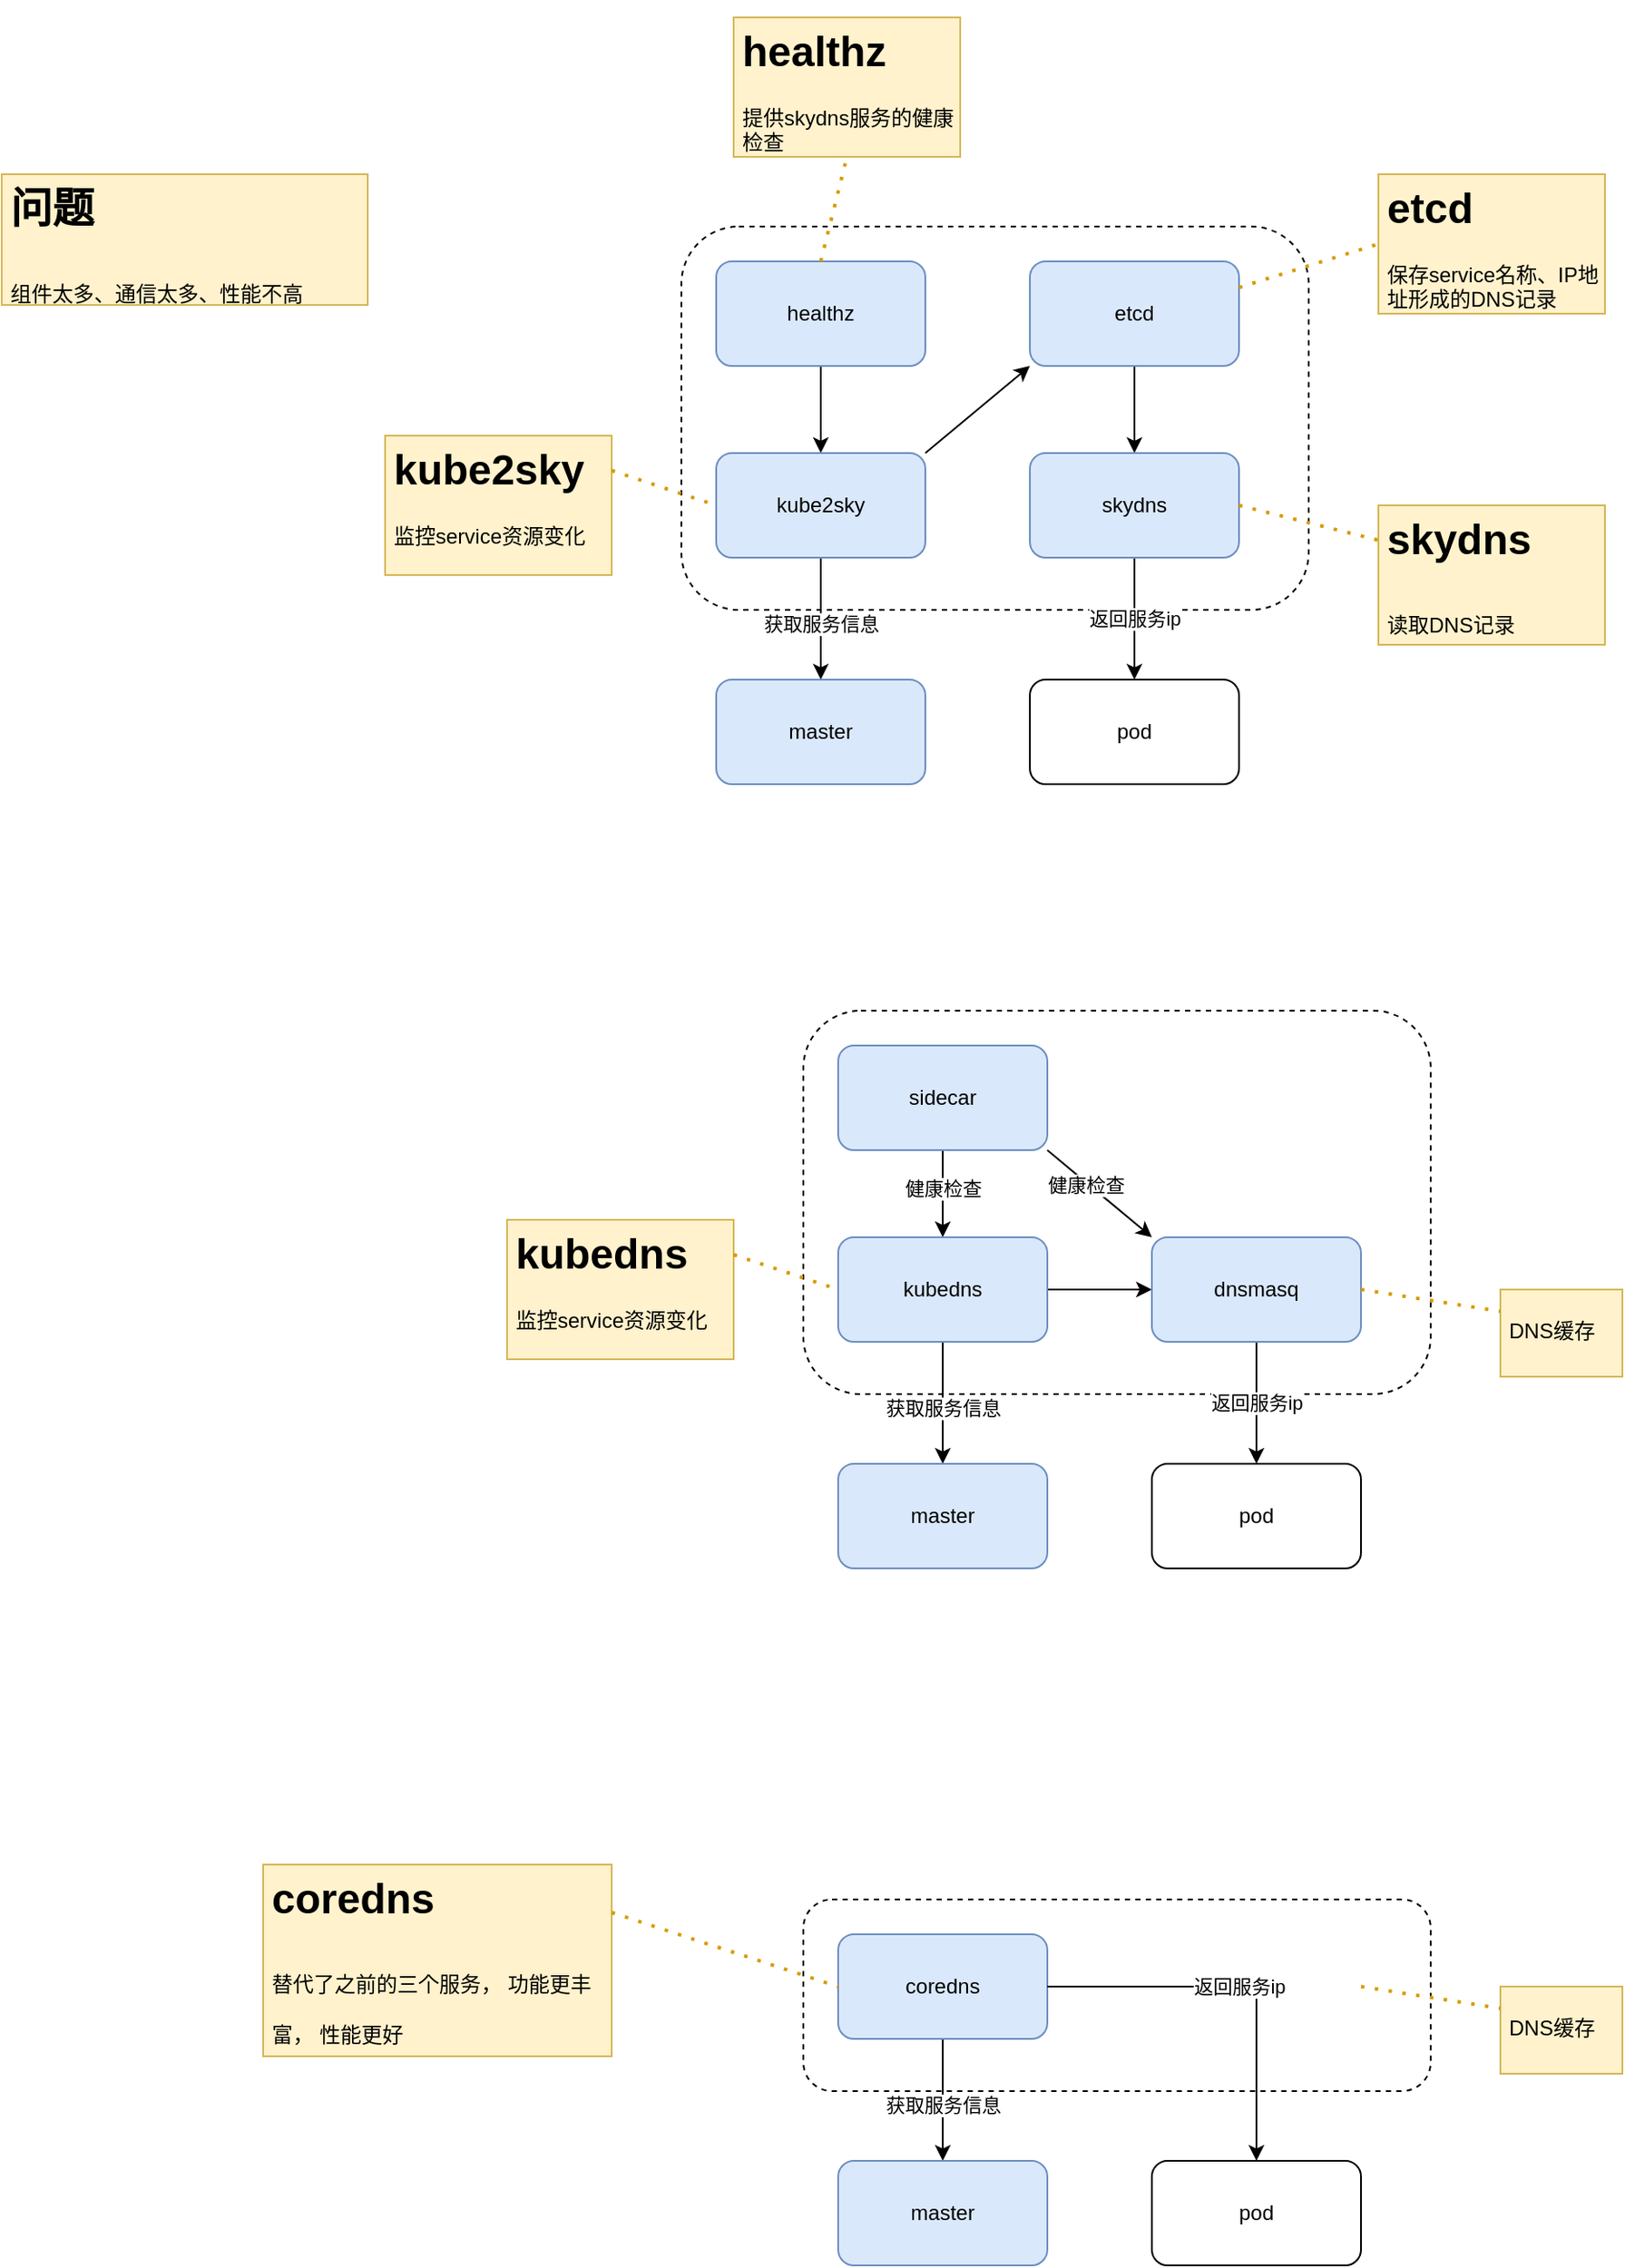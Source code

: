 <mxfile version="22.1.21" type="github">
  <diagram name="第 1 页" id="VcTGC_0ALSRAaAG4vHXl">
    <mxGraphModel dx="2261" dy="786" grid="1" gridSize="10" guides="1" tooltips="1" connect="1" arrows="1" fold="1" page="1" pageScale="1" pageWidth="827" pageHeight="1169" math="0" shadow="0">
      <root>
        <mxCell id="0" />
        <mxCell id="1" parent="0" />
        <mxCell id="FDSydZNx9eT348Bdh0g4-5" value="" style="rounded=1;whiteSpace=wrap;html=1;dashed=1;" vertex="1" parent="1">
          <mxGeometry x="140" y="190" width="360" height="220" as="geometry" />
        </mxCell>
        <mxCell id="FDSydZNx9eT348Bdh0g4-11" style="edgeStyle=orthogonalEdgeStyle;rounded=0;orthogonalLoop=1;jettySize=auto;html=1;exitX=0.5;exitY=1;exitDx=0;exitDy=0;entryX=0.5;entryY=0;entryDx=0;entryDy=0;" edge="1" parent="1" source="FDSydZNx9eT348Bdh0g4-1" target="FDSydZNx9eT348Bdh0g4-3">
          <mxGeometry relative="1" as="geometry" />
        </mxCell>
        <mxCell id="FDSydZNx9eT348Bdh0g4-1" value="healthz" style="rounded=1;whiteSpace=wrap;html=1;fillColor=#dae8fc;strokeColor=#6c8ebf;" vertex="1" parent="1">
          <mxGeometry x="160" y="210" width="120" height="60" as="geometry" />
        </mxCell>
        <mxCell id="FDSydZNx9eT348Bdh0g4-9" style="edgeStyle=orthogonalEdgeStyle;rounded=0;orthogonalLoop=1;jettySize=auto;html=1;exitX=0.5;exitY=1;exitDx=0;exitDy=0;entryX=0.5;entryY=0;entryDx=0;entryDy=0;" edge="1" parent="1" source="FDSydZNx9eT348Bdh0g4-2" target="FDSydZNx9eT348Bdh0g4-4">
          <mxGeometry relative="1" as="geometry" />
        </mxCell>
        <mxCell id="FDSydZNx9eT348Bdh0g4-2" value="etcd" style="rounded=1;whiteSpace=wrap;html=1;fillColor=#dae8fc;strokeColor=#6c8ebf;" vertex="1" parent="1">
          <mxGeometry x="340" y="210" width="120" height="60" as="geometry" />
        </mxCell>
        <mxCell id="FDSydZNx9eT348Bdh0g4-10" style="rounded=0;orthogonalLoop=1;jettySize=auto;html=1;exitX=1;exitY=0;exitDx=0;exitDy=0;entryX=0;entryY=1;entryDx=0;entryDy=0;" edge="1" parent="1" source="FDSydZNx9eT348Bdh0g4-3" target="FDSydZNx9eT348Bdh0g4-2">
          <mxGeometry relative="1" as="geometry" />
        </mxCell>
        <mxCell id="FDSydZNx9eT348Bdh0g4-21" style="edgeStyle=orthogonalEdgeStyle;rounded=0;orthogonalLoop=1;jettySize=auto;html=1;exitX=0.5;exitY=1;exitDx=0;exitDy=0;entryX=0.5;entryY=0;entryDx=0;entryDy=0;" edge="1" parent="1" source="FDSydZNx9eT348Bdh0g4-3" target="FDSydZNx9eT348Bdh0g4-19">
          <mxGeometry relative="1" as="geometry" />
        </mxCell>
        <mxCell id="FDSydZNx9eT348Bdh0g4-22" value="获取服务信息" style="edgeLabel;html=1;align=center;verticalAlign=middle;resizable=0;points=[];" vertex="1" connectable="0" parent="FDSydZNx9eT348Bdh0g4-21">
          <mxGeometry x="0.086" relative="1" as="geometry">
            <mxPoint as="offset" />
          </mxGeometry>
        </mxCell>
        <mxCell id="FDSydZNx9eT348Bdh0g4-3" value="kube2sky" style="rounded=1;whiteSpace=wrap;html=1;fillColor=#dae8fc;strokeColor=#6c8ebf;" vertex="1" parent="1">
          <mxGeometry x="160" y="320" width="120" height="60" as="geometry" />
        </mxCell>
        <mxCell id="FDSydZNx9eT348Bdh0g4-13" value="返回服务ip" style="edgeStyle=orthogonalEdgeStyle;rounded=0;orthogonalLoop=1;jettySize=auto;html=1;exitX=0.5;exitY=1;exitDx=0;exitDy=0;entryX=0.5;entryY=0;entryDx=0;entryDy=0;" edge="1" parent="1" source="FDSydZNx9eT348Bdh0g4-4" target="FDSydZNx9eT348Bdh0g4-12">
          <mxGeometry relative="1" as="geometry" />
        </mxCell>
        <mxCell id="FDSydZNx9eT348Bdh0g4-4" value="skydns" style="rounded=1;whiteSpace=wrap;html=1;fillColor=#dae8fc;strokeColor=#6c8ebf;" vertex="1" parent="1">
          <mxGeometry x="340" y="320" width="120" height="60" as="geometry" />
        </mxCell>
        <mxCell id="FDSydZNx9eT348Bdh0g4-6" value="&lt;h1&gt;kube2sky&lt;/h1&gt;&lt;p&gt;监控service资源变化&lt;/p&gt;" style="text;html=1;strokeColor=#d6b656;fillColor=#fff2cc;spacing=5;spacingTop=-20;whiteSpace=wrap;overflow=hidden;rounded=0;" vertex="1" parent="1">
          <mxGeometry x="-30" y="310" width="130" height="80" as="geometry" />
        </mxCell>
        <mxCell id="FDSydZNx9eT348Bdh0g4-7" value="&lt;h1&gt;skydns&lt;/h1&gt;&lt;h1&gt;&lt;span style=&quot;font-size: 12px; font-weight: 400;&quot;&gt;读取DNS记录&lt;/span&gt;&lt;/h1&gt;" style="text;html=1;strokeColor=#d6b656;fillColor=#fff2cc;spacing=5;spacingTop=-20;whiteSpace=wrap;overflow=hidden;rounded=0;" vertex="1" parent="1">
          <mxGeometry x="540" y="350" width="130" height="80" as="geometry" />
        </mxCell>
        <mxCell id="FDSydZNx9eT348Bdh0g4-8" value="&lt;h1&gt;etcd&lt;/h1&gt;&lt;p&gt;保存service名称、IP地址形成的DNS记录&lt;/p&gt;" style="text;html=1;strokeColor=#d6b656;fillColor=#fff2cc;spacing=5;spacingTop=-20;whiteSpace=wrap;overflow=hidden;rounded=0;" vertex="1" parent="1">
          <mxGeometry x="540" y="160" width="130" height="80" as="geometry" />
        </mxCell>
        <mxCell id="FDSydZNx9eT348Bdh0g4-12" value="pod" style="rounded=1;whiteSpace=wrap;html=1;" vertex="1" parent="1">
          <mxGeometry x="340" y="450" width="120" height="60" as="geometry" />
        </mxCell>
        <mxCell id="FDSydZNx9eT348Bdh0g4-14" value="&lt;h1&gt;healthz&lt;/h1&gt;&lt;p&gt;提供skydns服务的健康检查&lt;/p&gt;" style="text;html=1;strokeColor=#d6b656;fillColor=#fff2cc;spacing=5;spacingTop=-20;whiteSpace=wrap;overflow=hidden;rounded=0;" vertex="1" parent="1">
          <mxGeometry x="170" y="70" width="130" height="80" as="geometry" />
        </mxCell>
        <mxCell id="FDSydZNx9eT348Bdh0g4-15" value="" style="endArrow=none;dashed=1;html=1;dashPattern=1 3;strokeWidth=2;rounded=0;exitX=0.5;exitY=0;exitDx=0;exitDy=0;entryX=0.5;entryY=1;entryDx=0;entryDy=0;fillColor=#ffe6cc;strokeColor=#d79b00;" edge="1" parent="1" source="FDSydZNx9eT348Bdh0g4-1" target="FDSydZNx9eT348Bdh0g4-14">
          <mxGeometry width="50" height="50" relative="1" as="geometry">
            <mxPoint x="190" y="200" as="sourcePoint" />
            <mxPoint x="240" y="150" as="targetPoint" />
          </mxGeometry>
        </mxCell>
        <mxCell id="FDSydZNx9eT348Bdh0g4-16" value="" style="endArrow=none;dashed=1;html=1;dashPattern=1 3;strokeWidth=2;rounded=0;exitX=1;exitY=0.25;exitDx=0;exitDy=0;entryX=0;entryY=0.5;entryDx=0;entryDy=0;fillColor=#ffe6cc;strokeColor=#d79b00;" edge="1" parent="1" source="FDSydZNx9eT348Bdh0g4-6" target="FDSydZNx9eT348Bdh0g4-3">
          <mxGeometry width="50" height="50" relative="1" as="geometry">
            <mxPoint x="100" y="390" as="sourcePoint" />
            <mxPoint x="115" y="330" as="targetPoint" />
          </mxGeometry>
        </mxCell>
        <mxCell id="FDSydZNx9eT348Bdh0g4-17" value="" style="endArrow=none;dashed=1;html=1;dashPattern=1 3;strokeWidth=2;rounded=0;exitX=1;exitY=0.5;exitDx=0;exitDy=0;entryX=0;entryY=0.25;entryDx=0;entryDy=0;fillColor=#ffe6cc;strokeColor=#d79b00;" edge="1" parent="1" source="FDSydZNx9eT348Bdh0g4-4" target="FDSydZNx9eT348Bdh0g4-7">
          <mxGeometry width="50" height="50" relative="1" as="geometry">
            <mxPoint x="520" y="430" as="sourcePoint" />
            <mxPoint x="535" y="370" as="targetPoint" />
          </mxGeometry>
        </mxCell>
        <mxCell id="FDSydZNx9eT348Bdh0g4-18" value="" style="endArrow=none;dashed=1;html=1;dashPattern=1 3;strokeWidth=2;rounded=0;exitX=1;exitY=0.25;exitDx=0;exitDy=0;entryX=0.5;entryY=1;entryDx=0;entryDy=0;fillColor=#ffe6cc;strokeColor=#d79b00;" edge="1" parent="1" source="FDSydZNx9eT348Bdh0g4-2">
          <mxGeometry width="50" height="50" relative="1" as="geometry">
            <mxPoint x="525" y="260" as="sourcePoint" />
            <mxPoint x="540" y="200" as="targetPoint" />
          </mxGeometry>
        </mxCell>
        <mxCell id="FDSydZNx9eT348Bdh0g4-19" value="master" style="rounded=1;whiteSpace=wrap;html=1;fillColor=#dae8fc;strokeColor=#6c8ebf;" vertex="1" parent="1">
          <mxGeometry x="160" y="450" width="120" height="60" as="geometry" />
        </mxCell>
        <mxCell id="FDSydZNx9eT348Bdh0g4-23" value="&lt;h1&gt;&lt;span style=&quot;background-color: initial;&quot;&gt;问题&lt;/span&gt;&lt;/h1&gt;&lt;h1&gt;&lt;span style=&quot;font-size: 12px; font-weight: 400;&quot;&gt;组件太多、通信太多、性能不高&lt;/span&gt;&lt;/h1&gt;" style="text;html=1;strokeColor=#d6b656;fillColor=#fff2cc;spacing=5;spacingTop=-20;whiteSpace=wrap;overflow=hidden;rounded=0;" vertex="1" parent="1">
          <mxGeometry x="-250" y="160" width="210" height="75" as="geometry" />
        </mxCell>
        <mxCell id="FDSydZNx9eT348Bdh0g4-24" value="" style="rounded=1;whiteSpace=wrap;html=1;dashed=1;" vertex="1" parent="1">
          <mxGeometry x="210" y="640" width="360" height="220" as="geometry" />
        </mxCell>
        <mxCell id="FDSydZNx9eT348Bdh0g4-25" style="edgeStyle=orthogonalEdgeStyle;rounded=0;orthogonalLoop=1;jettySize=auto;html=1;exitX=0.5;exitY=1;exitDx=0;exitDy=0;entryX=0.5;entryY=0;entryDx=0;entryDy=0;" edge="1" parent="1" source="FDSydZNx9eT348Bdh0g4-26" target="FDSydZNx9eT348Bdh0g4-32">
          <mxGeometry relative="1" as="geometry" />
        </mxCell>
        <mxCell id="FDSydZNx9eT348Bdh0g4-48" value="健康检查" style="edgeLabel;html=1;align=center;verticalAlign=middle;resizable=0;points=[];" vertex="1" connectable="0" parent="FDSydZNx9eT348Bdh0g4-25">
          <mxGeometry x="-0.12" relative="1" as="geometry">
            <mxPoint as="offset" />
          </mxGeometry>
        </mxCell>
        <mxCell id="FDSydZNx9eT348Bdh0g4-46" style="rounded=0;orthogonalLoop=1;jettySize=auto;html=1;exitX=1;exitY=1;exitDx=0;exitDy=0;entryX=0;entryY=0;entryDx=0;entryDy=0;" edge="1" parent="1" source="FDSydZNx9eT348Bdh0g4-26" target="FDSydZNx9eT348Bdh0g4-34">
          <mxGeometry relative="1" as="geometry" />
        </mxCell>
        <mxCell id="FDSydZNx9eT348Bdh0g4-47" value="健康检查" style="edgeLabel;html=1;align=center;verticalAlign=middle;resizable=0;points=[];" vertex="1" connectable="0" parent="FDSydZNx9eT348Bdh0g4-46">
          <mxGeometry x="-0.256" y="-1" relative="1" as="geometry">
            <mxPoint as="offset" />
          </mxGeometry>
        </mxCell>
        <mxCell id="FDSydZNx9eT348Bdh0g4-26" value="sidecar" style="rounded=1;whiteSpace=wrap;html=1;fillColor=#dae8fc;strokeColor=#6c8ebf;" vertex="1" parent="1">
          <mxGeometry x="230" y="660" width="120" height="60" as="geometry" />
        </mxCell>
        <mxCell id="FDSydZNx9eT348Bdh0g4-30" style="edgeStyle=orthogonalEdgeStyle;rounded=0;orthogonalLoop=1;jettySize=auto;html=1;exitX=0.5;exitY=1;exitDx=0;exitDy=0;entryX=0.5;entryY=0;entryDx=0;entryDy=0;" edge="1" parent="1" source="FDSydZNx9eT348Bdh0g4-32" target="FDSydZNx9eT348Bdh0g4-44">
          <mxGeometry relative="1" as="geometry" />
        </mxCell>
        <mxCell id="FDSydZNx9eT348Bdh0g4-31" value="获取服务信息" style="edgeLabel;html=1;align=center;verticalAlign=middle;resizable=0;points=[];" vertex="1" connectable="0" parent="FDSydZNx9eT348Bdh0g4-30">
          <mxGeometry x="0.086" relative="1" as="geometry">
            <mxPoint as="offset" />
          </mxGeometry>
        </mxCell>
        <mxCell id="FDSydZNx9eT348Bdh0g4-45" style="edgeStyle=orthogonalEdgeStyle;rounded=0;orthogonalLoop=1;jettySize=auto;html=1;exitX=1;exitY=0.5;exitDx=0;exitDy=0;" edge="1" parent="1" source="FDSydZNx9eT348Bdh0g4-32" target="FDSydZNx9eT348Bdh0g4-34">
          <mxGeometry relative="1" as="geometry" />
        </mxCell>
        <mxCell id="FDSydZNx9eT348Bdh0g4-32" value="kubedns" style="rounded=1;whiteSpace=wrap;html=1;fillColor=#dae8fc;strokeColor=#6c8ebf;" vertex="1" parent="1">
          <mxGeometry x="230" y="770" width="120" height="60" as="geometry" />
        </mxCell>
        <mxCell id="FDSydZNx9eT348Bdh0g4-33" value="返回服务ip" style="edgeStyle=orthogonalEdgeStyle;rounded=0;orthogonalLoop=1;jettySize=auto;html=1;exitX=0.5;exitY=1;exitDx=0;exitDy=0;entryX=0.5;entryY=0;entryDx=0;entryDy=0;" edge="1" parent="1" source="FDSydZNx9eT348Bdh0g4-34" target="FDSydZNx9eT348Bdh0g4-38">
          <mxGeometry relative="1" as="geometry" />
        </mxCell>
        <mxCell id="FDSydZNx9eT348Bdh0g4-34" value="dnsmasq" style="rounded=1;whiteSpace=wrap;html=1;fillColor=#dae8fc;strokeColor=#6c8ebf;" vertex="1" parent="1">
          <mxGeometry x="410" y="770" width="120" height="60" as="geometry" />
        </mxCell>
        <mxCell id="FDSydZNx9eT348Bdh0g4-35" value="&lt;h1&gt;kubedns&lt;/h1&gt;&lt;p&gt;监控service资源变化&lt;/p&gt;" style="text;html=1;strokeColor=#d6b656;fillColor=#fff2cc;spacing=5;spacingTop=-20;whiteSpace=wrap;overflow=hidden;rounded=0;" vertex="1" parent="1">
          <mxGeometry x="40" y="760" width="130" height="80" as="geometry" />
        </mxCell>
        <mxCell id="FDSydZNx9eT348Bdh0g4-36" value="&lt;h1&gt;&lt;span style=&quot;font-size: 12px; font-weight: 400;&quot;&gt;DNS缓存&lt;/span&gt;&lt;/h1&gt;" style="text;html=1;strokeColor=#d6b656;fillColor=#fff2cc;spacing=5;spacingTop=-20;whiteSpace=wrap;overflow=hidden;rounded=0;" vertex="1" parent="1">
          <mxGeometry x="610" y="800" width="70" height="50" as="geometry" />
        </mxCell>
        <mxCell id="FDSydZNx9eT348Bdh0g4-38" value="pod" style="rounded=1;whiteSpace=wrap;html=1;" vertex="1" parent="1">
          <mxGeometry x="410" y="900" width="120" height="60" as="geometry" />
        </mxCell>
        <mxCell id="FDSydZNx9eT348Bdh0g4-41" value="" style="endArrow=none;dashed=1;html=1;dashPattern=1 3;strokeWidth=2;rounded=0;exitX=1;exitY=0.25;exitDx=0;exitDy=0;entryX=0;entryY=0.5;entryDx=0;entryDy=0;fillColor=#ffe6cc;strokeColor=#d79b00;" edge="1" parent="1" source="FDSydZNx9eT348Bdh0g4-35" target="FDSydZNx9eT348Bdh0g4-32">
          <mxGeometry width="50" height="50" relative="1" as="geometry">
            <mxPoint x="170" y="840" as="sourcePoint" />
            <mxPoint x="185" y="780" as="targetPoint" />
          </mxGeometry>
        </mxCell>
        <mxCell id="FDSydZNx9eT348Bdh0g4-42" value="" style="endArrow=none;dashed=1;html=1;dashPattern=1 3;strokeWidth=2;rounded=0;exitX=1;exitY=0.5;exitDx=0;exitDy=0;entryX=0;entryY=0.25;entryDx=0;entryDy=0;fillColor=#ffe6cc;strokeColor=#d79b00;" edge="1" parent="1" source="FDSydZNx9eT348Bdh0g4-34" target="FDSydZNx9eT348Bdh0g4-36">
          <mxGeometry width="50" height="50" relative="1" as="geometry">
            <mxPoint x="590" y="880" as="sourcePoint" />
            <mxPoint x="605" y="820" as="targetPoint" />
          </mxGeometry>
        </mxCell>
        <mxCell id="FDSydZNx9eT348Bdh0g4-44" value="master" style="rounded=1;whiteSpace=wrap;html=1;fillColor=#dae8fc;strokeColor=#6c8ebf;" vertex="1" parent="1">
          <mxGeometry x="230" y="900" width="120" height="60" as="geometry" />
        </mxCell>
        <mxCell id="FDSydZNx9eT348Bdh0g4-49" value="" style="rounded=1;whiteSpace=wrap;html=1;dashed=1;" vertex="1" parent="1">
          <mxGeometry x="210" y="1150" width="360" height="110" as="geometry" />
        </mxCell>
        <mxCell id="FDSydZNx9eT348Bdh0g4-55" style="edgeStyle=orthogonalEdgeStyle;rounded=0;orthogonalLoop=1;jettySize=auto;html=1;exitX=0.5;exitY=1;exitDx=0;exitDy=0;entryX=0.5;entryY=0;entryDx=0;entryDy=0;" edge="1" parent="1" source="FDSydZNx9eT348Bdh0g4-58" target="FDSydZNx9eT348Bdh0g4-66">
          <mxGeometry relative="1" as="geometry" />
        </mxCell>
        <mxCell id="FDSydZNx9eT348Bdh0g4-56" value="获取服务信息" style="edgeLabel;html=1;align=center;verticalAlign=middle;resizable=0;points=[];" vertex="1" connectable="0" parent="FDSydZNx9eT348Bdh0g4-55">
          <mxGeometry x="0.086" relative="1" as="geometry">
            <mxPoint as="offset" />
          </mxGeometry>
        </mxCell>
        <mxCell id="FDSydZNx9eT348Bdh0g4-58" value="coredns" style="rounded=1;whiteSpace=wrap;html=1;fillColor=#dae8fc;strokeColor=#6c8ebf;" vertex="1" parent="1">
          <mxGeometry x="230" y="1170" width="120" height="60" as="geometry" />
        </mxCell>
        <mxCell id="FDSydZNx9eT348Bdh0g4-59" value="返回服务ip" style="edgeStyle=orthogonalEdgeStyle;rounded=0;orthogonalLoop=1;jettySize=auto;html=1;exitX=1;exitY=0.5;exitDx=0;exitDy=0;entryX=0.5;entryY=0;entryDx=0;entryDy=0;" edge="1" parent="1" source="FDSydZNx9eT348Bdh0g4-58" target="FDSydZNx9eT348Bdh0g4-63">
          <mxGeometry relative="1" as="geometry">
            <mxPoint x="470" y="1230" as="sourcePoint" />
          </mxGeometry>
        </mxCell>
        <mxCell id="FDSydZNx9eT348Bdh0g4-61" value="&lt;h1&gt;&lt;span style=&quot;background-color: initial;&quot;&gt;coredns&lt;/span&gt;&lt;/h1&gt;&lt;h1&gt;&lt;span style=&quot;font-size: 12px; font-weight: 400;&quot;&gt;替代了之前的三个服务， 功能更丰富， 性能更好&lt;/span&gt;&lt;/h1&gt;" style="text;html=1;strokeColor=#d6b656;fillColor=#fff2cc;spacing=5;spacingTop=-20;whiteSpace=wrap;overflow=hidden;rounded=0;" vertex="1" parent="1">
          <mxGeometry x="-100" y="1130" width="200" height="110" as="geometry" />
        </mxCell>
        <mxCell id="FDSydZNx9eT348Bdh0g4-62" value="&lt;h1&gt;&lt;span style=&quot;font-size: 12px; font-weight: 400;&quot;&gt;DNS缓存&lt;/span&gt;&lt;/h1&gt;" style="text;html=1;strokeColor=#d6b656;fillColor=#fff2cc;spacing=5;spacingTop=-20;whiteSpace=wrap;overflow=hidden;rounded=0;" vertex="1" parent="1">
          <mxGeometry x="610" y="1200" width="70" height="50" as="geometry" />
        </mxCell>
        <mxCell id="FDSydZNx9eT348Bdh0g4-63" value="pod" style="rounded=1;whiteSpace=wrap;html=1;" vertex="1" parent="1">
          <mxGeometry x="410" y="1300" width="120" height="60" as="geometry" />
        </mxCell>
        <mxCell id="FDSydZNx9eT348Bdh0g4-64" value="" style="endArrow=none;dashed=1;html=1;dashPattern=1 3;strokeWidth=2;rounded=0;exitX=1;exitY=0.25;exitDx=0;exitDy=0;entryX=0;entryY=0.5;entryDx=0;entryDy=0;fillColor=#ffe6cc;strokeColor=#d79b00;" edge="1" parent="1" source="FDSydZNx9eT348Bdh0g4-61" target="FDSydZNx9eT348Bdh0g4-58">
          <mxGeometry width="50" height="50" relative="1" as="geometry">
            <mxPoint x="170" y="1240" as="sourcePoint" />
            <mxPoint x="185" y="1180" as="targetPoint" />
          </mxGeometry>
        </mxCell>
        <mxCell id="FDSydZNx9eT348Bdh0g4-65" value="" style="endArrow=none;dashed=1;html=1;dashPattern=1 3;strokeWidth=2;rounded=0;exitX=1;exitY=0.5;exitDx=0;exitDy=0;entryX=0;entryY=0.25;entryDx=0;entryDy=0;fillColor=#ffe6cc;strokeColor=#d79b00;" edge="1" parent="1" target="FDSydZNx9eT348Bdh0g4-62">
          <mxGeometry width="50" height="50" relative="1" as="geometry">
            <mxPoint x="530" y="1200" as="sourcePoint" />
            <mxPoint x="605" y="1220" as="targetPoint" />
          </mxGeometry>
        </mxCell>
        <mxCell id="FDSydZNx9eT348Bdh0g4-66" value="master" style="rounded=1;whiteSpace=wrap;html=1;fillColor=#dae8fc;strokeColor=#6c8ebf;" vertex="1" parent="1">
          <mxGeometry x="230" y="1300" width="120" height="60" as="geometry" />
        </mxCell>
      </root>
    </mxGraphModel>
  </diagram>
</mxfile>
